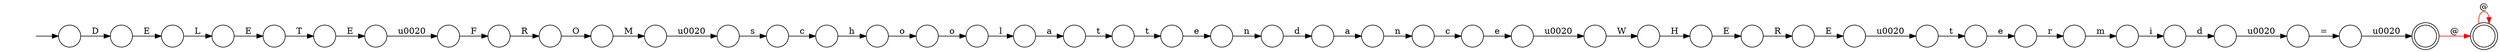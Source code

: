 digraph Automaton {
  rankdir = LR;
  0 [shape=circle,label=""];
  0 -> 31 [label="O"]
  1 [shape=doublecircle,label=""];
  1 -> 2 [label="@",color=red]
  2 [shape=doublecircle,label=""];
  2 -> 2 [label="@",color=red]
  3 [shape=circle,label=""];
  3 -> 12 [label="e"]
  4 [shape=circle,label=""];
  4 -> 13 [label="s"]
  5 [shape=circle,label=""];
  5 -> 29 [label="i"]
  6 [shape=circle,label=""];
  6 -> 23 [label="t"]
  7 [shape=circle,label=""];
  7 -> 4 [label="\u0020"]
  8 [shape=circle,label=""];
  8 -> 17 [label="l"]
  9 [shape=circle,label=""];
  9 -> 25 [label="e"]
  10 [shape=circle,label=""];
  10 -> 30 [label="\u0020"]
  11 [shape=circle,label=""];
  11 -> 22 [label="W"]
  12 [shape=circle,label=""];
  12 -> 11 [label="\u0020"]
  13 [shape=circle,label=""];
  13 -> 16 [label="c"]
  14 [shape=circle,label=""];
  14 -> 0 [label="R"]
  15 [shape=circle,label=""];
  15 -> 19 [label="E"]
  16 [shape=circle,label=""];
  16 -> 24 [label="h"]
  17 [shape=circle,label=""];
  17 -> 21 [label="a"]
  18 [shape=circle,label=""];
  18 -> 38 [label="E"]
  19 [shape=circle,label=""];
  19 -> 45 [label="L"]
  20 [shape=circle,label=""];
  20 -> 44 [label="R"]
  21 [shape=circle,label=""];
  21 -> 6 [label="t"]
  22 [shape=circle,label=""];
  22 -> 39 [label="H"]
  23 [shape=circle,label=""];
  23 -> 35 [label="e"]
  24 [shape=circle,label=""];
  24 -> 36 [label="o"]
  25 [shape=circle,label=""];
  25 -> 33 [label="r"]
  26 [shape=circle,label=""];
  26 -> 14 [label="F"]
  27 [shape=circle,label=""];
  27 -> 41 [label="n"]
  28 [shape=circle,label=""];
  initial [shape=plaintext,label=""];
  initial -> 28
  28 -> 15 [label="D"]
  29 [shape=circle,label=""];
  29 -> 10 [label="d"]
  30 [shape=circle,label=""];
  30 -> 37 [label="="]
  31 [shape=circle,label=""];
  31 -> 7 [label="M"]
  32 [shape=circle,label=""];
  32 -> 18 [label="T"]
  33 [shape=circle,label=""];
  33 -> 5 [label="m"]
  34 [shape=circle,label=""];
  34 -> 27 [label="a"]
  35 [shape=circle,label=""];
  35 -> 42 [label="n"]
  36 [shape=circle,label=""];
  36 -> 8 [label="o"]
  37 [shape=circle,label=""];
  37 -> 1 [label="\u0020"]
  38 [shape=circle,label=""];
  38 -> 26 [label="\u0020"]
  39 [shape=circle,label=""];
  39 -> 20 [label="E"]
  40 [shape=circle,label=""];
  40 -> 43 [label="\u0020"]
  41 [shape=circle,label=""];
  41 -> 3 [label="c"]
  42 [shape=circle,label=""];
  42 -> 34 [label="d"]
  43 [shape=circle,label=""];
  43 -> 9 [label="t"]
  44 [shape=circle,label=""];
  44 -> 40 [label="E"]
  45 [shape=circle,label=""];
  45 -> 32 [label="E"]
}
